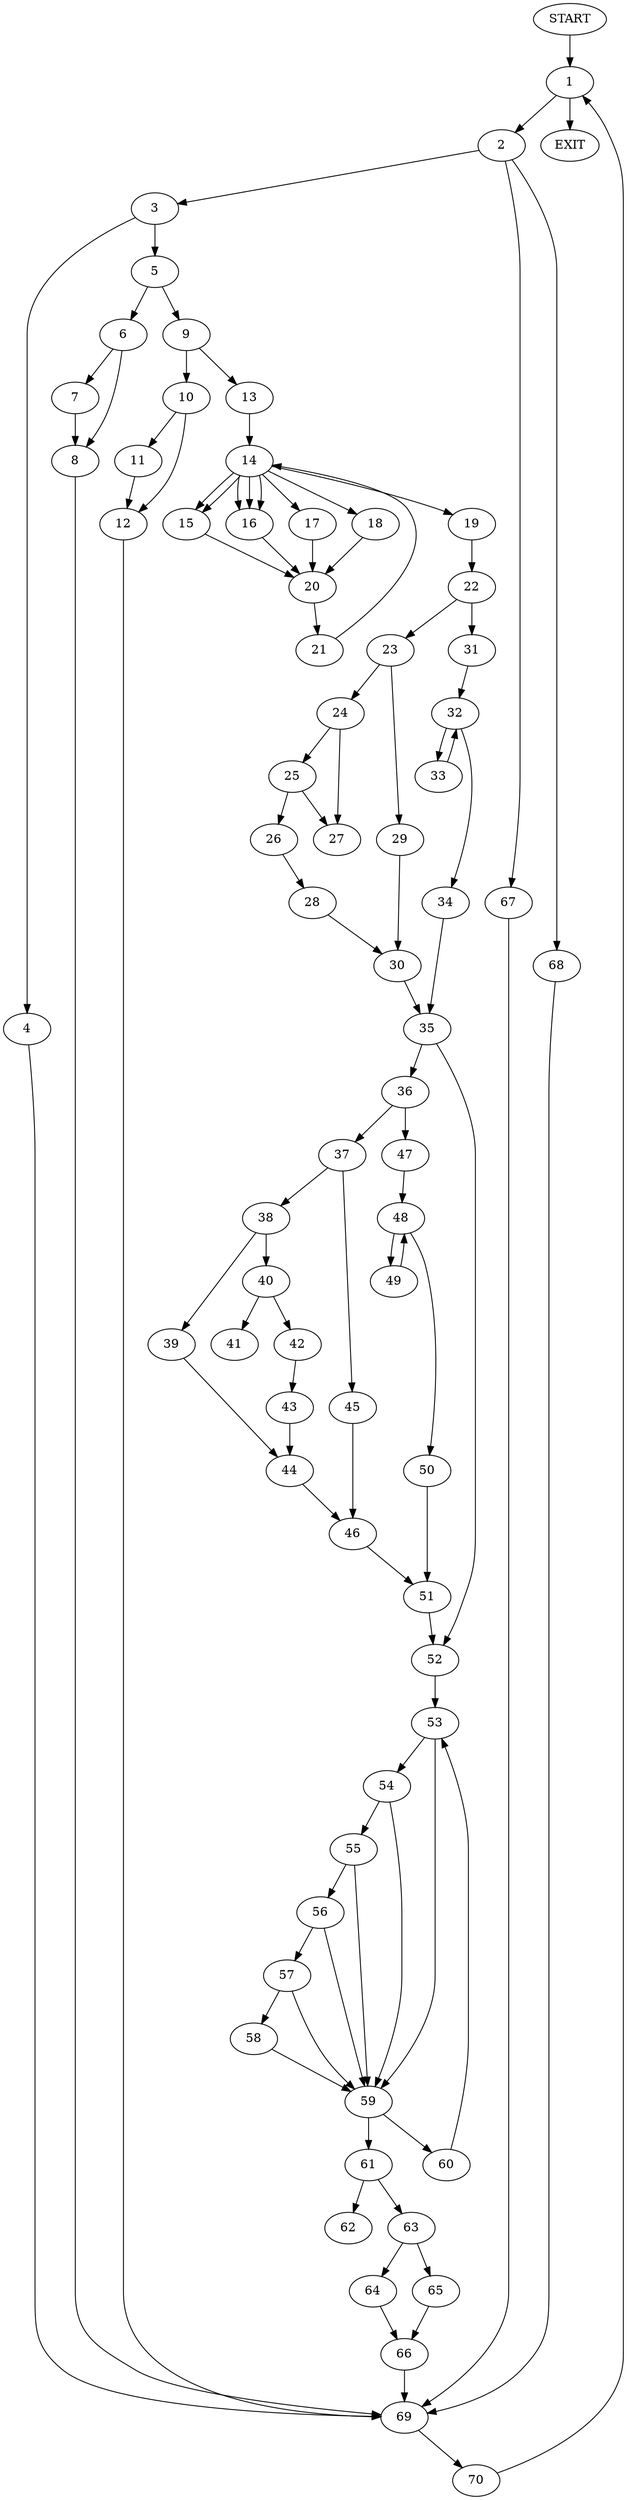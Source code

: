 digraph { 
0 [label="START"];
1;
2;
3;
4;
5;
6;
7;
8;
9;
10;
11;
12;
13;
14;
15;
16;
17;
18;
19;
20;
21;
22;
23;
24;
25;
26;
27;
28;
29;
30;
31;
32;
33;
34;
35;
36;
37;
38;
39;
40;
41;
42;
43;
44;
45;
46;
47;
48;
49;
50;
51;
52;
53;
54;
55;
56;
57;
58;
59;
60;
61;
62;
63;
64;
65;
66;
67;
68;
69;
70;
71[label="EXIT"];
0 -> 1;
1 -> 2;
1 -> 71;
2 -> 68;
2 -> 3;
2:s2 -> 67;
3 -> 4;
3 -> 5;
4 -> 69;
5 -> 6;
5 -> 9;
6 -> 7;
6 -> 8;
7 -> 8;
8 -> 69;
9 -> 10;
9 -> 13;
10 -> 11;
10 -> 12;
11 -> 12;
12 -> 69;
13 -> 14;
14 -> 19;
14 -> 15;
14:s2 -> 15;
14:s3 -> 16;
14:s4 -> 16;
14:s5 -> 16;
14:s6 -> 17;
14:s7 -> 18;
15 -> 20;
16 -> 20;
17 -> 20;
18 -> 20;
19 -> 22;
20 -> 21;
21 -> 14;
22 -> 23;
22 -> 31;
23 -> 24;
23 -> 29;
24 -> 25;
24 -> 27;
25 -> 26;
25 -> 27;
26 -> 28;
28 -> 30;
29 -> 30;
30 -> 35;
31 -> 32;
32 -> 33;
32 -> 34;
33 -> 32;
34 -> 35;
35 -> 36;
35 -> 52;
36 -> 37;
36 -> 47;
37 -> 38;
37 -> 45;
38 -> 39;
38 -> 40;
39 -> 44;
40 -> 41;
40 -> 42;
42 -> 43;
43 -> 44;
44 -> 46;
45 -> 46;
46 -> 51;
47 -> 48;
48 -> 49;
48 -> 50;
49 -> 48;
50 -> 51;
51 -> 52;
52 -> 53;
53 -> 59;
53 -> 54;
54 -> 59;
54 -> 55;
55 -> 59;
55 -> 56;
56 -> 59;
56 -> 57;
57 -> 59;
57 -> 58;
58 -> 59;
59 -> 60;
59 -> 61;
60 -> 53;
61 -> 63;
61 -> 62;
63 -> 64;
63 -> 65;
64 -> 66;
65 -> 66;
66 -> 69;
67 -> 69;
68 -> 69;
69 -> 70;
70 -> 1;
}